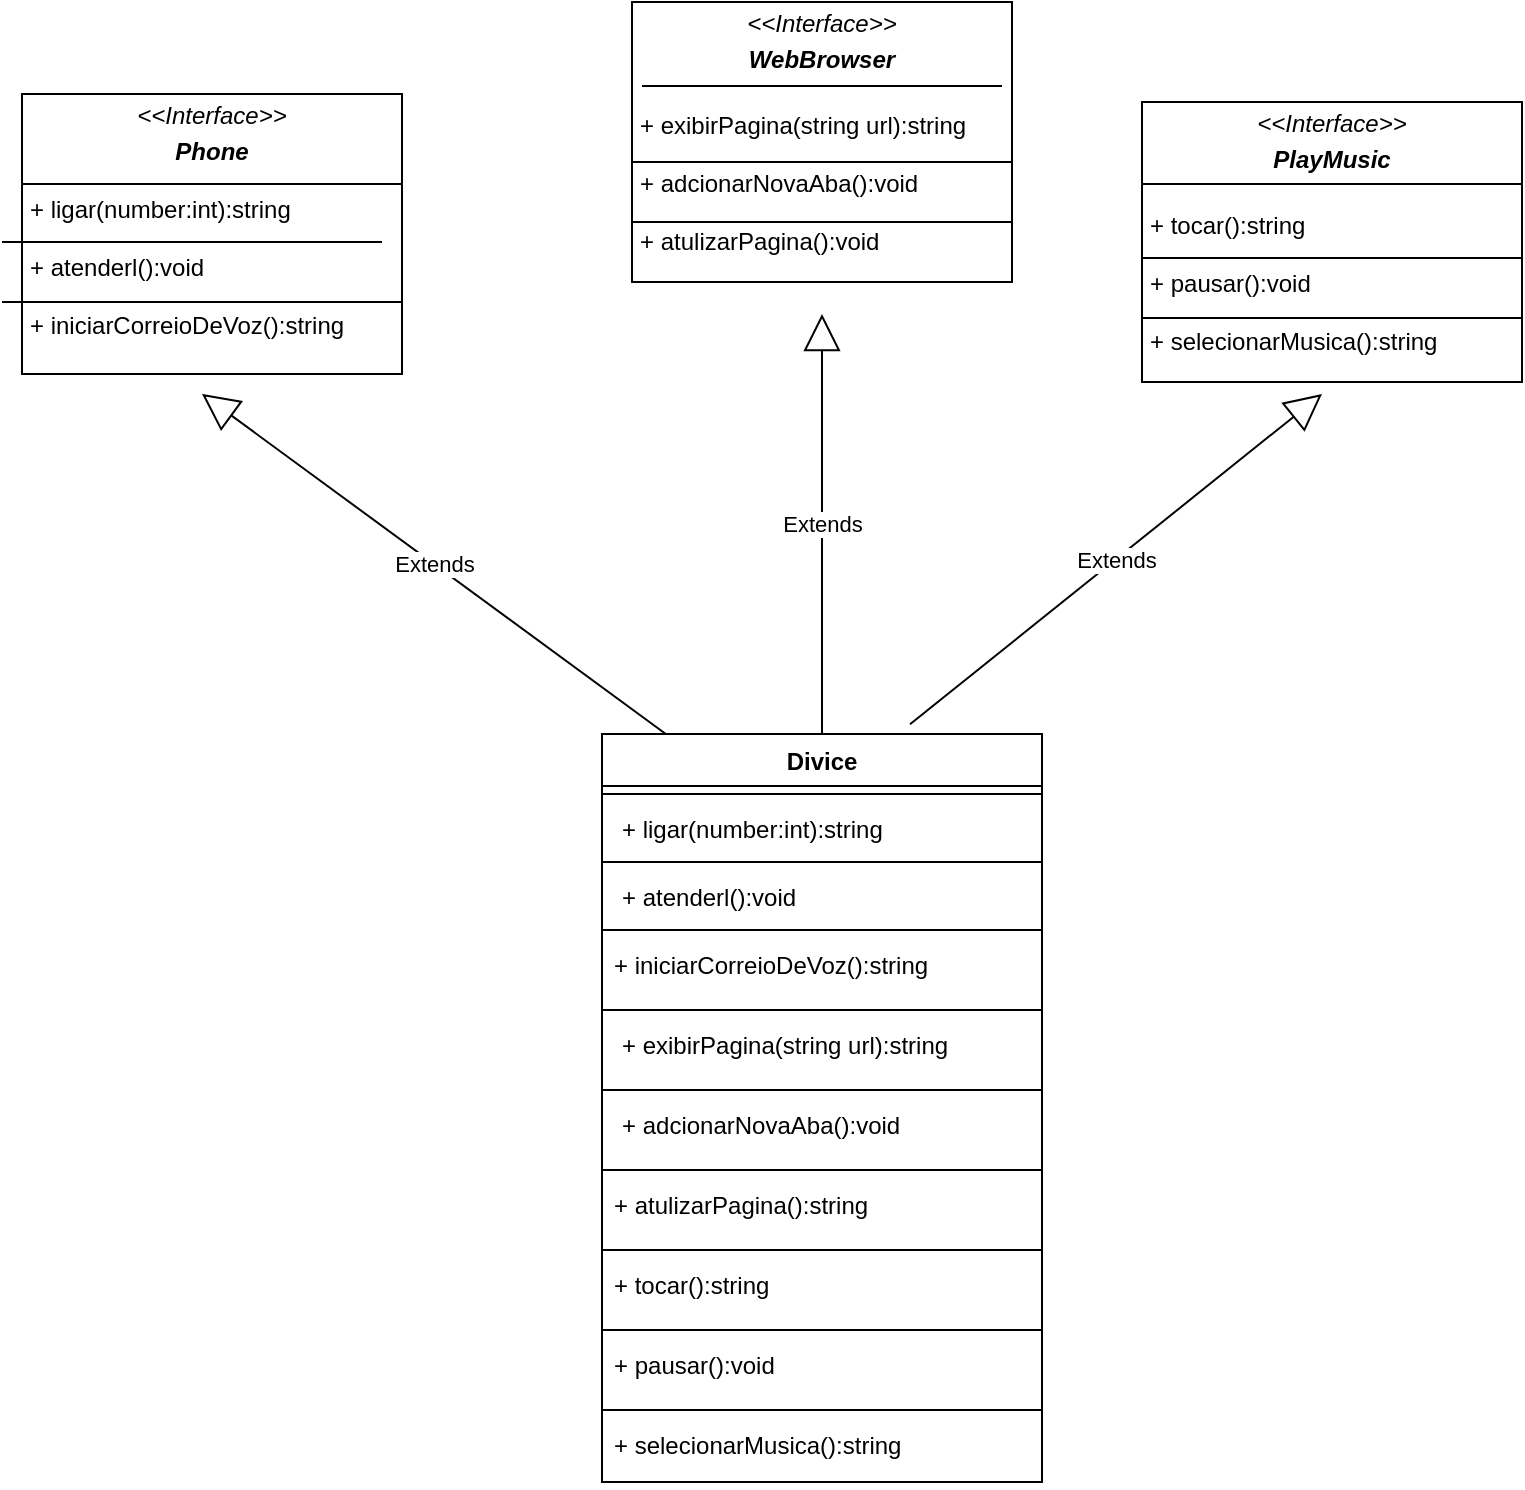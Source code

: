 <mxfile version="24.4.0" type="device">
  <diagram id="C5RBs43oDa-KdzZeNtuy" name="Page-1">
    <mxGraphModel dx="1894" dy="726" grid="1" gridSize="10" guides="1" tooltips="1" connect="1" arrows="1" fold="1" page="1" pageScale="1" pageWidth="827" pageHeight="1169" math="0" shadow="0">
      <root>
        <mxCell id="WIyWlLk6GJQsqaUBKTNV-0" />
        <mxCell id="WIyWlLk6GJQsqaUBKTNV-1" parent="WIyWlLk6GJQsqaUBKTNV-0" />
        <mxCell id="KJTcITkaUaO6C56i7tO0-0" value="Divice&lt;div&gt;&lt;br&gt;&lt;/div&gt;" style="swimlane;fontStyle=1;align=center;verticalAlign=top;childLayout=stackLayout;horizontal=1;startSize=26;horizontalStack=0;resizeParent=1;resizeParentMax=0;resizeLast=0;collapsible=1;marginBottom=0;whiteSpace=wrap;html=1;" parent="WIyWlLk6GJQsqaUBKTNV-1" vertex="1">
          <mxGeometry x="330" y="720" width="220" height="374" as="geometry" />
        </mxCell>
        <mxCell id="KJTcITkaUaO6C56i7tO0-2" value="" style="line;strokeWidth=1;fillColor=none;align=left;verticalAlign=middle;spacingTop=-1;spacingLeft=3;spacingRight=3;rotatable=0;labelPosition=right;points=[];portConstraint=eastwest;strokeColor=inherit;" parent="KJTcITkaUaO6C56i7tO0-0" vertex="1">
          <mxGeometry y="26" width="220" height="8" as="geometry" />
        </mxCell>
        <mxCell id="KJTcITkaUaO6C56i7tO0-8" value="&lt;p style=&quot;margin: 0px 0px 0px 4px;&quot;&gt;+ ligar(number:int):string&lt;/p&gt;&lt;p style=&quot;margin: 0px 0px 0px 4px;&quot;&gt;&lt;br&gt;&lt;/p&gt;" style="text;strokeColor=none;fillColor=none;align=left;verticalAlign=top;spacingLeft=4;spacingRight=4;overflow=hidden;rotatable=0;points=[[0,0.5],[1,0.5]];portConstraint=eastwest;whiteSpace=wrap;html=1;" parent="KJTcITkaUaO6C56i7tO0-0" vertex="1">
          <mxGeometry y="34" width="220" height="26" as="geometry" />
        </mxCell>
        <mxCell id="hj-dVusS96RYGINd58C3-4" value="" style="line;strokeWidth=1;fillColor=none;align=left;verticalAlign=middle;spacingTop=-1;spacingLeft=3;spacingRight=3;rotatable=0;labelPosition=right;points=[];portConstraint=eastwest;strokeColor=inherit;" vertex="1" parent="KJTcITkaUaO6C56i7tO0-0">
          <mxGeometry y="60" width="220" height="8" as="geometry" />
        </mxCell>
        <mxCell id="hj-dVusS96RYGINd58C3-5" value="&lt;div&gt;&lt;p style=&quot;margin: 0px 0px 0px 4px;&quot;&gt;+ atenderl():void&lt;/p&gt;&lt;p style=&quot;margin: 0px 0px 0px 4px;&quot;&gt;&lt;br&gt;&lt;/p&gt;&lt;/div&gt;" style="text;strokeColor=none;fillColor=none;align=left;verticalAlign=top;spacingLeft=4;spacingRight=4;overflow=hidden;rotatable=0;points=[[0,0.5],[1,0.5]];portConstraint=eastwest;whiteSpace=wrap;html=1;" vertex="1" parent="KJTcITkaUaO6C56i7tO0-0">
          <mxGeometry y="68" width="220" height="26" as="geometry" />
        </mxCell>
        <mxCell id="hj-dVusS96RYGINd58C3-6" value="" style="line;strokeWidth=1;fillColor=none;align=left;verticalAlign=middle;spacingTop=-1;spacingLeft=3;spacingRight=3;rotatable=0;labelPosition=right;points=[];portConstraint=eastwest;strokeColor=inherit;" vertex="1" parent="KJTcITkaUaO6C56i7tO0-0">
          <mxGeometry y="94" width="220" height="8" as="geometry" />
        </mxCell>
        <mxCell id="hj-dVusS96RYGINd58C3-28" value="&lt;div&gt;+ iniciarCorreioDeVoz():string&lt;br&gt;&lt;/div&gt;" style="text;strokeColor=none;fillColor=none;align=left;verticalAlign=top;spacingLeft=4;spacingRight=4;overflow=hidden;rotatable=0;points=[[0,0.5],[1,0.5]];portConstraint=eastwest;whiteSpace=wrap;html=1;" vertex="1" parent="KJTcITkaUaO6C56i7tO0-0">
          <mxGeometry y="102" width="220" height="32" as="geometry" />
        </mxCell>
        <mxCell id="hj-dVusS96RYGINd58C3-29" value="" style="line;strokeWidth=1;fillColor=none;align=left;verticalAlign=middle;spacingTop=-1;spacingLeft=3;spacingRight=3;rotatable=0;labelPosition=right;points=[];portConstraint=eastwest;strokeColor=inherit;" vertex="1" parent="KJTcITkaUaO6C56i7tO0-0">
          <mxGeometry y="134" width="220" height="8" as="geometry" />
        </mxCell>
        <mxCell id="KJTcITkaUaO6C56i7tO0-3" value="&lt;div&gt;&lt;p style=&quot;margin: 0px 0px 0px 4px;&quot;&gt;+ exibirPagina(string url):string&lt;/p&gt;&lt;p style=&quot;margin: 0px 0px 0px 4px;&quot;&gt;&lt;br&gt;&lt;/p&gt;&lt;/div&gt;" style="text;strokeColor=none;fillColor=none;align=left;verticalAlign=top;spacingLeft=4;spacingRight=4;overflow=hidden;rotatable=0;points=[[0,0.5],[1,0.5]];portConstraint=eastwest;whiteSpace=wrap;html=1;" parent="KJTcITkaUaO6C56i7tO0-0" vertex="1">
          <mxGeometry y="142" width="220" height="32" as="geometry" />
        </mxCell>
        <mxCell id="5Nld1DNcHl3QirIBIINR-12" value="" style="line;strokeWidth=1;fillColor=none;align=left;verticalAlign=middle;spacingTop=-1;spacingLeft=3;spacingRight=3;rotatable=0;labelPosition=right;points=[];portConstraint=eastwest;strokeColor=inherit;" vertex="1" parent="KJTcITkaUaO6C56i7tO0-0">
          <mxGeometry y="174" width="220" height="8" as="geometry" />
        </mxCell>
        <mxCell id="5Nld1DNcHl3QirIBIINR-10" value="&lt;div&gt;&lt;p style=&quot;margin: 0px 0px 0px 4px;&quot;&gt;+ adcionarNovaAba():void&lt;/p&gt;&lt;p style=&quot;margin: 0px 0px 0px 4px;&quot;&gt;&lt;br&gt;&lt;/p&gt;&lt;/div&gt;" style="text;strokeColor=none;fillColor=none;align=left;verticalAlign=top;spacingLeft=4;spacingRight=4;overflow=hidden;rotatable=0;points=[[0,0.5],[1,0.5]];portConstraint=eastwest;whiteSpace=wrap;html=1;" vertex="1" parent="KJTcITkaUaO6C56i7tO0-0">
          <mxGeometry y="182" width="220" height="32" as="geometry" />
        </mxCell>
        <mxCell id="5Nld1DNcHl3QirIBIINR-13" value="" style="line;strokeWidth=1;fillColor=none;align=left;verticalAlign=middle;spacingTop=-1;spacingLeft=3;spacingRight=3;rotatable=0;labelPosition=right;points=[];portConstraint=eastwest;strokeColor=inherit;" vertex="1" parent="KJTcITkaUaO6C56i7tO0-0">
          <mxGeometry y="214" width="220" height="8" as="geometry" />
        </mxCell>
        <mxCell id="5Nld1DNcHl3QirIBIINR-11" value="&lt;div&gt;+ atulizarPagina():string&lt;br&gt;&lt;/div&gt;" style="text;strokeColor=none;fillColor=none;align=left;verticalAlign=top;spacingLeft=4;spacingRight=4;overflow=hidden;rotatable=0;points=[[0,0.5],[1,0.5]];portConstraint=eastwest;whiteSpace=wrap;html=1;" vertex="1" parent="KJTcITkaUaO6C56i7tO0-0">
          <mxGeometry y="222" width="220" height="32" as="geometry" />
        </mxCell>
        <mxCell id="5Nld1DNcHl3QirIBIINR-17" value="" style="line;strokeWidth=1;fillColor=none;align=left;verticalAlign=middle;spacingTop=-1;spacingLeft=3;spacingRight=3;rotatable=0;labelPosition=right;points=[];portConstraint=eastwest;strokeColor=inherit;" vertex="1" parent="KJTcITkaUaO6C56i7tO0-0">
          <mxGeometry y="254" width="220" height="8" as="geometry" />
        </mxCell>
        <mxCell id="5Nld1DNcHl3QirIBIINR-14" value="&lt;div&gt;+ tocar():string&lt;br&gt;&lt;/div&gt;" style="text;strokeColor=none;fillColor=none;align=left;verticalAlign=top;spacingLeft=4;spacingRight=4;overflow=hidden;rotatable=0;points=[[0,0.5],[1,0.5]];portConstraint=eastwest;whiteSpace=wrap;html=1;" vertex="1" parent="KJTcITkaUaO6C56i7tO0-0">
          <mxGeometry y="262" width="220" height="32" as="geometry" />
        </mxCell>
        <mxCell id="5Nld1DNcHl3QirIBIINR-18" value="" style="line;strokeWidth=1;fillColor=none;align=left;verticalAlign=middle;spacingTop=-1;spacingLeft=3;spacingRight=3;rotatable=0;labelPosition=right;points=[];portConstraint=eastwest;strokeColor=inherit;" vertex="1" parent="KJTcITkaUaO6C56i7tO0-0">
          <mxGeometry y="294" width="220" height="8" as="geometry" />
        </mxCell>
        <mxCell id="5Nld1DNcHl3QirIBIINR-15" value="&lt;div&gt;+ pausar():void&lt;br&gt;&lt;/div&gt;" style="text;strokeColor=none;fillColor=none;align=left;verticalAlign=top;spacingLeft=4;spacingRight=4;overflow=hidden;rotatable=0;points=[[0,0.5],[1,0.5]];portConstraint=eastwest;whiteSpace=wrap;html=1;" vertex="1" parent="KJTcITkaUaO6C56i7tO0-0">
          <mxGeometry y="302" width="220" height="32" as="geometry" />
        </mxCell>
        <mxCell id="5Nld1DNcHl3QirIBIINR-19" value="" style="line;strokeWidth=1;fillColor=none;align=left;verticalAlign=middle;spacingTop=-1;spacingLeft=3;spacingRight=3;rotatable=0;labelPosition=right;points=[];portConstraint=eastwest;strokeColor=inherit;" vertex="1" parent="KJTcITkaUaO6C56i7tO0-0">
          <mxGeometry y="334" width="220" height="8" as="geometry" />
        </mxCell>
        <mxCell id="5Nld1DNcHl3QirIBIINR-16" value="&lt;div&gt;+ selecionarMusica():string&lt;br&gt;&lt;/div&gt;" style="text;strokeColor=none;fillColor=none;align=left;verticalAlign=top;spacingLeft=4;spacingRight=4;overflow=hidden;rotatable=0;points=[[0,0.5],[1,0.5]];portConstraint=eastwest;whiteSpace=wrap;html=1;" vertex="1" parent="KJTcITkaUaO6C56i7tO0-0">
          <mxGeometry y="342" width="220" height="32" as="geometry" />
        </mxCell>
        <mxCell id="hj-dVusS96RYGINd58C3-8" value="&lt;p style=&quot;margin:0px;margin-top:4px;text-align:center;&quot;&gt;&lt;i&gt;&amp;lt;&amp;lt;Interface&amp;gt;&amp;gt;&lt;/i&gt;&lt;/p&gt;&lt;p style=&quot;margin:0px;margin-top:4px;text-align:center;&quot;&gt;&lt;i&gt;&lt;b&gt;Phone&lt;/b&gt;&lt;/i&gt;&lt;br&gt;&lt;/p&gt;&lt;p style=&quot;margin:0px;margin-left:4px;&quot;&gt;&lt;/p&gt;&lt;p style=&quot;margin:0px;margin-left:4px;&quot;&gt;&lt;br&gt;&lt;/p&gt;&lt;p style=&quot;margin:0px;margin-left:4px;&quot;&gt;+ ligar(number:int):string&lt;/p&gt;&lt;p style=&quot;margin:0px;margin-left:4px;&quot;&gt;&lt;br&gt;&lt;/p&gt;&lt;p style=&quot;margin:0px;margin-left:4px;&quot;&gt;+ atenderl():void&lt;/p&gt;&lt;p style=&quot;margin:0px;margin-left:4px;&quot;&gt;&lt;br&gt;&lt;/p&gt;&lt;p style=&quot;margin:0px;margin-left:4px;&quot;&gt;+ iniciarCorreioDeVoz():string&lt;/p&gt;" style="verticalAlign=top;align=left;overflow=fill;html=1;whiteSpace=wrap;" vertex="1" parent="WIyWlLk6GJQsqaUBKTNV-1">
          <mxGeometry x="40" y="400" width="190" height="140" as="geometry" />
        </mxCell>
        <mxCell id="hj-dVusS96RYGINd58C3-9" value="" style="line;strokeWidth=1;fillColor=none;align=left;verticalAlign=middle;spacingTop=-1;spacingLeft=3;spacingRight=3;rotatable=0;labelPosition=right;points=[];portConstraint=eastwest;strokeColor=inherit;" vertex="1" parent="WIyWlLk6GJQsqaUBKTNV-1">
          <mxGeometry x="40" y="441" width="190" height="8" as="geometry" />
        </mxCell>
        <mxCell id="hj-dVusS96RYGINd58C3-16" value="Extends" style="endArrow=block;endSize=16;endFill=0;html=1;rounded=0;exitX=0.7;exitY=-0.013;exitDx=0;exitDy=0;exitPerimeter=0;" edge="1" parent="WIyWlLk6GJQsqaUBKTNV-1" source="KJTcITkaUaO6C56i7tO0-0">
          <mxGeometry width="160" relative="1" as="geometry">
            <mxPoint x="450" y="600" as="sourcePoint" />
            <mxPoint x="690" y="550" as="targetPoint" />
          </mxGeometry>
        </mxCell>
        <mxCell id="hj-dVusS96RYGINd58C3-17" value="Extends" style="endArrow=block;endSize=16;endFill=0;html=1;rounded=0;exitX=0.5;exitY=0;exitDx=0;exitDy=0;" edge="1" parent="WIyWlLk6GJQsqaUBKTNV-1" source="KJTcITkaUaO6C56i7tO0-0">
          <mxGeometry width="160" relative="1" as="geometry">
            <mxPoint x="439.5" y="707.056" as="sourcePoint" />
            <mxPoint x="440" y="510" as="targetPoint" />
          </mxGeometry>
        </mxCell>
        <mxCell id="hj-dVusS96RYGINd58C3-18" value="Extends" style="endArrow=block;endSize=16;endFill=0;html=1;rounded=0;exitX=0.145;exitY=0;exitDx=0;exitDy=0;exitPerimeter=0;" edge="1" parent="WIyWlLk6GJQsqaUBKTNV-1" source="KJTcITkaUaO6C56i7tO0-0">
          <mxGeometry width="160" relative="1" as="geometry">
            <mxPoint x="450" y="600" as="sourcePoint" />
            <mxPoint x="130" y="550" as="targetPoint" />
          </mxGeometry>
        </mxCell>
        <mxCell id="hj-dVusS96RYGINd58C3-19" value="" style="line;strokeWidth=1;fillColor=none;align=left;verticalAlign=middle;spacingTop=-1;spacingLeft=3;spacingRight=3;rotatable=0;labelPosition=right;points=[];portConstraint=eastwest;strokeColor=inherit;" vertex="1" parent="WIyWlLk6GJQsqaUBKTNV-1">
          <mxGeometry x="30" y="470" width="190" height="8" as="geometry" />
        </mxCell>
        <mxCell id="5Nld1DNcHl3QirIBIINR-2" value="" style="line;strokeWidth=1;fillColor=none;align=left;verticalAlign=middle;spacingTop=-1;spacingLeft=3;spacingRight=3;rotatable=0;labelPosition=right;points=[];portConstraint=eastwest;strokeColor=inherit;" vertex="1" parent="WIyWlLk6GJQsqaUBKTNV-1">
          <mxGeometry x="30" y="500" width="200" height="8" as="geometry" />
        </mxCell>
        <mxCell id="5Nld1DNcHl3QirIBIINR-3" value="&lt;p style=&quot;margin:0px;margin-top:4px;text-align:center;&quot;&gt;&lt;i&gt;&amp;lt;&amp;lt;Interface&amp;gt;&amp;gt;&lt;/i&gt;&lt;/p&gt;&lt;p style=&quot;margin:0px;margin-top:4px;text-align:center;&quot;&gt;&lt;i&gt;&lt;b&gt;WebBrowser&lt;/b&gt;&lt;/i&gt;&lt;br&gt;&lt;/p&gt;&lt;p style=&quot;margin:0px;margin-top:4px;text-align:center;&quot;&gt;&lt;i&gt;&lt;b&gt;&lt;br&gt;&lt;/b&gt;&lt;/i&gt;&lt;/p&gt;&lt;p style=&quot;margin:0px;margin-left:4px;&quot;&gt;+ exibirPagina(string url):string&lt;/p&gt;&lt;p style=&quot;margin:0px;margin-left:4px;&quot;&gt;&lt;br&gt;&lt;/p&gt;&lt;p style=&quot;margin:0px;margin-left:4px;&quot;&gt;+ adcionarNovaAba():void&lt;/p&gt;&lt;p style=&quot;margin:0px;margin-left:4px;&quot;&gt;&lt;br&gt;&lt;/p&gt;&lt;p style=&quot;margin:0px;margin-left:4px;&quot;&gt;+ atulizarPagina():void&lt;/p&gt;" style="verticalAlign=top;align=left;overflow=fill;html=1;whiteSpace=wrap;" vertex="1" parent="WIyWlLk6GJQsqaUBKTNV-1">
          <mxGeometry x="345" y="354" width="190" height="140" as="geometry" />
        </mxCell>
        <mxCell id="5Nld1DNcHl3QirIBIINR-5" value="" style="line;strokeWidth=1;fillColor=none;align=left;verticalAlign=middle;spacingTop=-1;spacingLeft=3;spacingRight=3;rotatable=0;labelPosition=right;points=[];portConstraint=eastwest;strokeColor=inherit;" vertex="1" parent="WIyWlLk6GJQsqaUBKTNV-1">
          <mxGeometry x="350" y="392" width="180" height="8" as="geometry" />
        </mxCell>
        <mxCell id="5Nld1DNcHl3QirIBIINR-6" value="" style="line;strokeWidth=1;fillColor=none;align=left;verticalAlign=middle;spacingTop=-1;spacingLeft=3;spacingRight=3;rotatable=0;labelPosition=right;points=[];portConstraint=eastwest;strokeColor=inherit;" vertex="1" parent="WIyWlLk6GJQsqaUBKTNV-1">
          <mxGeometry x="345" y="430" width="190" height="8" as="geometry" />
        </mxCell>
        <mxCell id="5Nld1DNcHl3QirIBIINR-7" value="&lt;p style=&quot;margin:0px;margin-top:4px;text-align:center;&quot;&gt;&lt;i&gt;&amp;lt;&amp;lt;Interface&amp;gt;&amp;gt;&lt;/i&gt;&lt;/p&gt;&lt;p style=&quot;margin:0px;margin-top:4px;text-align:center;&quot;&gt;&lt;i&gt;&lt;b&gt;PlayMusic&lt;/b&gt;&lt;/i&gt;&lt;br&gt;&lt;/p&gt;&lt;p style=&quot;margin:0px;margin-top:4px;text-align:center;&quot;&gt;&lt;i&gt;&lt;b&gt;&lt;br&gt;&lt;/b&gt;&lt;/i&gt;&lt;/p&gt;&lt;p style=&quot;margin:0px;margin-left:4px;&quot;&gt;+ tocar():string&lt;/p&gt;&lt;p style=&quot;margin:0px;margin-left:4px;&quot;&gt;&lt;br&gt;&lt;/p&gt;&lt;p style=&quot;margin:0px;margin-left:4px;&quot;&gt;+ pausar():void&lt;/p&gt;&lt;p style=&quot;margin:0px;margin-left:4px;&quot;&gt;&lt;br&gt;&lt;/p&gt;&lt;p style=&quot;margin:0px;margin-left:4px;&quot;&gt;+ selecionarMusica():string&lt;/p&gt;" style="verticalAlign=top;align=left;overflow=fill;html=1;whiteSpace=wrap;" vertex="1" parent="WIyWlLk6GJQsqaUBKTNV-1">
          <mxGeometry x="600" y="404" width="190" height="140" as="geometry" />
        </mxCell>
        <mxCell id="5Nld1DNcHl3QirIBIINR-8" value="" style="line;strokeWidth=1;fillColor=none;align=left;verticalAlign=middle;spacingTop=-1;spacingLeft=3;spacingRight=3;rotatable=0;labelPosition=right;points=[];portConstraint=eastwest;strokeColor=inherit;" vertex="1" parent="WIyWlLk6GJQsqaUBKTNV-1">
          <mxGeometry x="600" y="441" width="190" height="8" as="geometry" />
        </mxCell>
        <mxCell id="5Nld1DNcHl3QirIBIINR-9" value="" style="line;strokeWidth=1;fillColor=none;align=left;verticalAlign=middle;spacingTop=-1;spacingLeft=3;spacingRight=3;rotatable=0;labelPosition=right;points=[];portConstraint=eastwest;strokeColor=inherit;" vertex="1" parent="WIyWlLk6GJQsqaUBKTNV-1">
          <mxGeometry x="600" y="508" width="190" height="8" as="geometry" />
        </mxCell>
        <mxCell id="5Nld1DNcHl3QirIBIINR-20" value="" style="line;strokeWidth=1;fillColor=none;align=left;verticalAlign=middle;spacingTop=-1;spacingLeft=3;spacingRight=3;rotatable=0;labelPosition=right;points=[];portConstraint=eastwest;strokeColor=inherit;" vertex="1" parent="WIyWlLk6GJQsqaUBKTNV-1">
          <mxGeometry x="600" y="478" width="190" height="8" as="geometry" />
        </mxCell>
        <mxCell id="5Nld1DNcHl3QirIBIINR-21" value="" style="line;strokeWidth=1;fillColor=none;align=left;verticalAlign=middle;spacingTop=-1;spacingLeft=3;spacingRight=3;rotatable=0;labelPosition=right;points=[];portConstraint=eastwest;strokeColor=inherit;" vertex="1" parent="WIyWlLk6GJQsqaUBKTNV-1">
          <mxGeometry x="345" y="460" width="190" height="8" as="geometry" />
        </mxCell>
      </root>
    </mxGraphModel>
  </diagram>
</mxfile>
